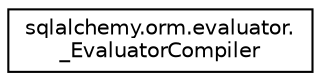 digraph "Graphical Class Hierarchy"
{
 // LATEX_PDF_SIZE
  edge [fontname="Helvetica",fontsize="10",labelfontname="Helvetica",labelfontsize="10"];
  node [fontname="Helvetica",fontsize="10",shape=record];
  rankdir="LR";
  Node0 [label="sqlalchemy.orm.evaluator.\l_EvaluatorCompiler",height=0.2,width=0.4,color="black", fillcolor="white", style="filled",URL="$classsqlalchemy_1_1orm_1_1evaluator_1_1__EvaluatorCompiler.html",tooltip=" "];
}
